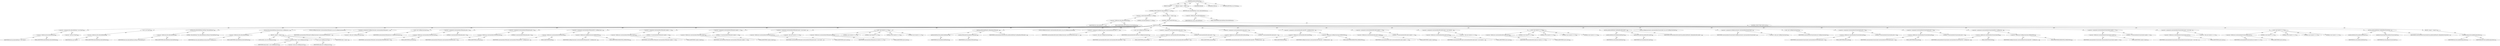 digraph "getAboutInfoPanel" {  
"111669149730" [label = <(METHOD,getAboutInfoPanel)<SUB>645</SUB>> ]
"115964117016" [label = <(PARAM,this)<SUB>645</SUB>> ]
"25769803881" [label = <(BLOCK,&lt;empty&gt;,&lt;empty&gt;)<SUB>645</SUB>> ]
"47244640324" [label = <(CONTROL_STRUCTURE,IF,if (iAboutInfoPanel == null))<SUB>646</SUB>> ]
"30064771744" [label = <(&lt;operator&gt;.equals,iAboutInfoPanel == null)<SUB>646</SUB>> ]
"30064771745" [label = <(&lt;operator&gt;.fieldAccess,this.iAboutInfoPanel)<SUB>646</SUB>> ]
"68719477223" [label = <(IDENTIFIER,this,iAboutInfoPanel == null)> ]
"55834575071" [label = <(FIELD_IDENTIFIER,iAboutInfoPanel,iAboutInfoPanel)<SUB>646</SUB>> ]
"90194313363" [label = <(LITERAL,null,iAboutInfoPanel == null)<SUB>646</SUB>> ]
"25769803882" [label = <(BLOCK,&lt;empty&gt;,&lt;empty&gt;)<SUB>646</SUB>> ]
"47244640325" [label = <(CONTROL_STRUCTURE,TRY,try)<SUB>647</SUB>> ]
"25769803883" [label = <(BLOCK,try,try)<SUB>647</SUB>> ]
"30064771746" [label = <(&lt;operator&gt;.assignment,this.iAboutInfoPanel = new Panel())<SUB>648</SUB>> ]
"30064771747" [label = <(&lt;operator&gt;.fieldAccess,this.iAboutInfoPanel)<SUB>648</SUB>> ]
"68719477224" [label = <(IDENTIFIER,this,this.iAboutInfoPanel = new Panel())> ]
"55834575072" [label = <(FIELD_IDENTIFIER,iAboutInfoPanel,iAboutInfoPanel)<SUB>648</SUB>> ]
"30064771748" [label = <(&lt;operator&gt;.alloc,new Panel())<SUB>648</SUB>> ]
"30064771749" [label = <(&lt;init&gt;,new Panel())<SUB>648</SUB>> ]
"30064771750" [label = <(&lt;operator&gt;.fieldAccess,this.iAboutInfoPanel)<SUB>648</SUB>> ]
"68719477225" [label = <(IDENTIFIER,this,new Panel())> ]
"55834575073" [label = <(FIELD_IDENTIFIER,iAboutInfoPanel,iAboutInfoPanel)<SUB>648</SUB>> ]
"30064771751" [label = <(setName,this.iAboutInfoPanel.setName(&quot;AboutInfoPanel&quot;))<SUB>649</SUB>> ]
"30064771752" [label = <(&lt;operator&gt;.fieldAccess,this.iAboutInfoPanel)<SUB>649</SUB>> ]
"68719477226" [label = <(IDENTIFIER,this,this.iAboutInfoPanel.setName(&quot;AboutInfoPanel&quot;))> ]
"55834575074" [label = <(FIELD_IDENTIFIER,iAboutInfoPanel,iAboutInfoPanel)<SUB>649</SUB>> ]
"90194313364" [label = <(LITERAL,&quot;AboutInfoPanel&quot;,this.iAboutInfoPanel.setName(&quot;AboutInfoPanel&quot;))<SUB>649</SUB>> ]
"30064771753" [label = <(setLayout,this.iAboutInfoPanel.setLayout(new GridBagLayou...)<SUB>650</SUB>> ]
"30064771754" [label = <(&lt;operator&gt;.fieldAccess,this.iAboutInfoPanel)<SUB>650</SUB>> ]
"68719477227" [label = <(IDENTIFIER,this,this.iAboutInfoPanel.setLayout(new GridBagLayou...)> ]
"55834575075" [label = <(FIELD_IDENTIFIER,iAboutInfoPanel,iAboutInfoPanel)<SUB>650</SUB>> ]
"25769803884" [label = <(BLOCK,&lt;empty&gt;,&lt;empty&gt;)<SUB>650</SUB>> ]
"94489280520" [label = <(LOCAL,$obj3: java.awt.GridBagLayout)<SUB>650</SUB>> ]
"30064771755" [label = <(&lt;operator&gt;.assignment,$obj3 = new GridBagLayout())<SUB>650</SUB>> ]
"68719477228" [label = <(IDENTIFIER,$obj3,$obj3 = new GridBagLayout())<SUB>650</SUB>> ]
"30064771756" [label = <(&lt;operator&gt;.alloc,new GridBagLayout())<SUB>650</SUB>> ]
"30064771757" [label = <(&lt;init&gt;,new GridBagLayout())<SUB>650</SUB>> ]
"68719477229" [label = <(IDENTIFIER,$obj3,new GridBagLayout())<SUB>650</SUB>> ]
"68719477230" [label = <(IDENTIFIER,$obj3,&lt;empty&gt;)<SUB>650</SUB>> ]
"94489280521" [label = <(LOCAL,GridBagConstraints constraintsAboutTitleLabel: java.awt.GridBagConstraints)<SUB>652</SUB>> ]
"30064771758" [label = <(&lt;operator&gt;.assignment,GridBagConstraints constraintsAboutTitleLabel =...)<SUB>652</SUB>> ]
"68719477231" [label = <(IDENTIFIER,constraintsAboutTitleLabel,GridBagConstraints constraintsAboutTitleLabel =...)<SUB>652</SUB>> ]
"30064771759" [label = <(&lt;operator&gt;.alloc,new GridBagConstraints())<SUB>652</SUB>> ]
"30064771760" [label = <(&lt;init&gt;,new GridBagConstraints())<SUB>652</SUB>> ]
"68719477232" [label = <(IDENTIFIER,constraintsAboutTitleLabel,new GridBagConstraints())<SUB>652</SUB>> ]
"30064771761" [label = <(&lt;operator&gt;.assignment,constraintsAboutTitleLabel.gridx = 0)<SUB>653</SUB>> ]
"30064771762" [label = <(&lt;operator&gt;.fieldAccess,constraintsAboutTitleLabel.gridx)<SUB>653</SUB>> ]
"68719477233" [label = <(IDENTIFIER,constraintsAboutTitleLabel,constraintsAboutTitleLabel.gridx = 0)<SUB>653</SUB>> ]
"55834575076" [label = <(FIELD_IDENTIFIER,gridx,gridx)<SUB>653</SUB>> ]
"90194313365" [label = <(LITERAL,0,constraintsAboutTitleLabel.gridx = 0)<SUB>653</SUB>> ]
"30064771763" [label = <(&lt;operator&gt;.assignment,constraintsAboutTitleLabel.gridy = 0)<SUB>653</SUB>> ]
"30064771764" [label = <(&lt;operator&gt;.fieldAccess,constraintsAboutTitleLabel.gridy)<SUB>653</SUB>> ]
"68719477234" [label = <(IDENTIFIER,constraintsAboutTitleLabel,constraintsAboutTitleLabel.gridy = 0)<SUB>653</SUB>> ]
"55834575077" [label = <(FIELD_IDENTIFIER,gridy,gridy)<SUB>653</SUB>> ]
"90194313366" [label = <(LITERAL,0,constraintsAboutTitleLabel.gridy = 0)<SUB>653</SUB>> ]
"30064771765" [label = <(&lt;operator&gt;.assignment,constraintsAboutTitleLabel.fill = GridBagConstr...)<SUB>654</SUB>> ]
"30064771766" [label = <(&lt;operator&gt;.fieldAccess,constraintsAboutTitleLabel.fill)<SUB>654</SUB>> ]
"68719477235" [label = <(IDENTIFIER,constraintsAboutTitleLabel,constraintsAboutTitleLabel.fill = GridBagConstr...)<SUB>654</SUB>> ]
"55834575078" [label = <(FIELD_IDENTIFIER,fill,fill)<SUB>654</SUB>> ]
"30064771767" [label = <(&lt;operator&gt;.fieldAccess,GridBagConstraints.HORIZONTAL)<SUB>654</SUB>> ]
"68719477236" [label = <(IDENTIFIER,GridBagConstraints,constraintsAboutTitleLabel.fill = GridBagConstr...)<SUB>654</SUB>> ]
"55834575079" [label = <(FIELD_IDENTIFIER,HORIZONTAL,HORIZONTAL)<SUB>654</SUB>> ]
"30064771768" [label = <(&lt;operator&gt;.assignment,constraintsAboutTitleLabel.weightx = 1.0)<SUB>655</SUB>> ]
"30064771769" [label = <(&lt;operator&gt;.fieldAccess,constraintsAboutTitleLabel.weightx)<SUB>655</SUB>> ]
"68719477237" [label = <(IDENTIFIER,constraintsAboutTitleLabel,constraintsAboutTitleLabel.weightx = 1.0)<SUB>655</SUB>> ]
"55834575080" [label = <(FIELD_IDENTIFIER,weightx,weightx)<SUB>655</SUB>> ]
"90194313367" [label = <(LITERAL,1.0,constraintsAboutTitleLabel.weightx = 1.0)<SUB>655</SUB>> ]
"30064771770" [label = <(&lt;operator&gt;.assignment,constraintsAboutTitleLabel.weighty = 1.0)<SUB>656</SUB>> ]
"30064771771" [label = <(&lt;operator&gt;.fieldAccess,constraintsAboutTitleLabel.weighty)<SUB>656</SUB>> ]
"68719477238" [label = <(IDENTIFIER,constraintsAboutTitleLabel,constraintsAboutTitleLabel.weighty = 1.0)<SUB>656</SUB>> ]
"55834575081" [label = <(FIELD_IDENTIFIER,weighty,weighty)<SUB>656</SUB>> ]
"90194313368" [label = <(LITERAL,1.0,constraintsAboutTitleLabel.weighty = 1.0)<SUB>656</SUB>> ]
"30064771772" [label = <(&lt;operator&gt;.assignment,constraintsAboutTitleLabel.insets = new Insets(...)<SUB>657</SUB>> ]
"30064771773" [label = <(&lt;operator&gt;.fieldAccess,constraintsAboutTitleLabel.insets)<SUB>657</SUB>> ]
"68719477239" [label = <(IDENTIFIER,constraintsAboutTitleLabel,constraintsAboutTitleLabel.insets = new Insets(...)<SUB>657</SUB>> ]
"55834575082" [label = <(FIELD_IDENTIFIER,insets,insets)<SUB>657</SUB>> ]
"30064771774" [label = <(&lt;operator&gt;.alloc,new Insets(4, 0, 4, 0))<SUB>657</SUB>> ]
"30064771775" [label = <(&lt;init&gt;,new Insets(4, 0, 4, 0))<SUB>657</SUB>> ]
"30064771776" [label = <(&lt;operator&gt;.fieldAccess,constraintsAboutTitleLabel.insets)<SUB>657</SUB>> ]
"68719477240" [label = <(IDENTIFIER,constraintsAboutTitleLabel,new Insets(4, 0, 4, 0))<SUB>657</SUB>> ]
"55834575083" [label = <(FIELD_IDENTIFIER,insets,insets)<SUB>657</SUB>> ]
"90194313369" [label = <(LITERAL,4,new Insets(4, 0, 4, 0))<SUB>657</SUB>> ]
"90194313370" [label = <(LITERAL,0,new Insets(4, 0, 4, 0))<SUB>657</SUB>> ]
"90194313371" [label = <(LITERAL,4,new Insets(4, 0, 4, 0))<SUB>657</SUB>> ]
"90194313372" [label = <(LITERAL,0,new Insets(4, 0, 4, 0))<SUB>657</SUB>> ]
"30064771777" [label = <(add,this.getAboutInfoPanel().add(getAboutTitleLabel...)<SUB>658</SUB>> ]
"30064771778" [label = <(getAboutInfoPanel,this.getAboutInfoPanel())<SUB>658</SUB>> ]
"68719476852" [label = <(IDENTIFIER,this,this.getAboutInfoPanel())<SUB>658</SUB>> ]
"30064771779" [label = <(getAboutTitleLabel,this.getAboutTitleLabel())<SUB>658</SUB>> ]
"68719476851" [label = <(IDENTIFIER,this,this.getAboutTitleLabel())<SUB>658</SUB>> ]
"68719477241" [label = <(IDENTIFIER,constraintsAboutTitleLabel,this.getAboutInfoPanel().add(getAboutTitleLabel...)<SUB>658</SUB>> ]
"94489280522" [label = <(LOCAL,GridBagConstraints constraintsAboutDevLabel: java.awt.GridBagConstraints)<SUB>660</SUB>> ]
"30064771780" [label = <(&lt;operator&gt;.assignment,GridBagConstraints constraintsAboutDevLabel = n...)<SUB>660</SUB>> ]
"68719477242" [label = <(IDENTIFIER,constraintsAboutDevLabel,GridBagConstraints constraintsAboutDevLabel = n...)<SUB>660</SUB>> ]
"30064771781" [label = <(&lt;operator&gt;.alloc,new GridBagConstraints())<SUB>660</SUB>> ]
"30064771782" [label = <(&lt;init&gt;,new GridBagConstraints())<SUB>660</SUB>> ]
"68719477243" [label = <(IDENTIFIER,constraintsAboutDevLabel,new GridBagConstraints())<SUB>660</SUB>> ]
"30064771783" [label = <(&lt;operator&gt;.assignment,constraintsAboutDevLabel.gridx = 0)<SUB>661</SUB>> ]
"30064771784" [label = <(&lt;operator&gt;.fieldAccess,constraintsAboutDevLabel.gridx)<SUB>661</SUB>> ]
"68719477244" [label = <(IDENTIFIER,constraintsAboutDevLabel,constraintsAboutDevLabel.gridx = 0)<SUB>661</SUB>> ]
"55834575084" [label = <(FIELD_IDENTIFIER,gridx,gridx)<SUB>661</SUB>> ]
"90194313373" [label = <(LITERAL,0,constraintsAboutDevLabel.gridx = 0)<SUB>661</SUB>> ]
"30064771785" [label = <(&lt;operator&gt;.assignment,constraintsAboutDevLabel.gridy = 1)<SUB>661</SUB>> ]
"30064771786" [label = <(&lt;operator&gt;.fieldAccess,constraintsAboutDevLabel.gridy)<SUB>661</SUB>> ]
"68719477245" [label = <(IDENTIFIER,constraintsAboutDevLabel,constraintsAboutDevLabel.gridy = 1)<SUB>661</SUB>> ]
"55834575085" [label = <(FIELD_IDENTIFIER,gridy,gridy)<SUB>661</SUB>> ]
"90194313374" [label = <(LITERAL,1,constraintsAboutDevLabel.gridy = 1)<SUB>661</SUB>> ]
"30064771787" [label = <(&lt;operator&gt;.assignment,constraintsAboutDevLabel.fill = GridBagConstrai...)<SUB>662</SUB>> ]
"30064771788" [label = <(&lt;operator&gt;.fieldAccess,constraintsAboutDevLabel.fill)<SUB>662</SUB>> ]
"68719477246" [label = <(IDENTIFIER,constraintsAboutDevLabel,constraintsAboutDevLabel.fill = GridBagConstrai...)<SUB>662</SUB>> ]
"55834575086" [label = <(FIELD_IDENTIFIER,fill,fill)<SUB>662</SUB>> ]
"30064771789" [label = <(&lt;operator&gt;.fieldAccess,GridBagConstraints.HORIZONTAL)<SUB>662</SUB>> ]
"68719477247" [label = <(IDENTIFIER,GridBagConstraints,constraintsAboutDevLabel.fill = GridBagConstrai...)<SUB>662</SUB>> ]
"55834575087" [label = <(FIELD_IDENTIFIER,HORIZONTAL,HORIZONTAL)<SUB>662</SUB>> ]
"30064771790" [label = <(&lt;operator&gt;.assignment,constraintsAboutDevLabel.weightx = 1.0)<SUB>663</SUB>> ]
"30064771791" [label = <(&lt;operator&gt;.fieldAccess,constraintsAboutDevLabel.weightx)<SUB>663</SUB>> ]
"68719477248" [label = <(IDENTIFIER,constraintsAboutDevLabel,constraintsAboutDevLabel.weightx = 1.0)<SUB>663</SUB>> ]
"55834575088" [label = <(FIELD_IDENTIFIER,weightx,weightx)<SUB>663</SUB>> ]
"90194313375" [label = <(LITERAL,1.0,constraintsAboutDevLabel.weightx = 1.0)<SUB>663</SUB>> ]
"30064771792" [label = <(&lt;operator&gt;.assignment,constraintsAboutDevLabel.insets = new Insets(4,...)<SUB>664</SUB>> ]
"30064771793" [label = <(&lt;operator&gt;.fieldAccess,constraintsAboutDevLabel.insets)<SUB>664</SUB>> ]
"68719477249" [label = <(IDENTIFIER,constraintsAboutDevLabel,constraintsAboutDevLabel.insets = new Insets(4,...)<SUB>664</SUB>> ]
"55834575089" [label = <(FIELD_IDENTIFIER,insets,insets)<SUB>664</SUB>> ]
"30064771794" [label = <(&lt;operator&gt;.alloc,new Insets(4, 0, 0, 0))<SUB>664</SUB>> ]
"30064771795" [label = <(&lt;init&gt;,new Insets(4, 0, 0, 0))<SUB>664</SUB>> ]
"30064771796" [label = <(&lt;operator&gt;.fieldAccess,constraintsAboutDevLabel.insets)<SUB>664</SUB>> ]
"68719477250" [label = <(IDENTIFIER,constraintsAboutDevLabel,new Insets(4, 0, 0, 0))<SUB>664</SUB>> ]
"55834575090" [label = <(FIELD_IDENTIFIER,insets,insets)<SUB>664</SUB>> ]
"90194313376" [label = <(LITERAL,4,new Insets(4, 0, 0, 0))<SUB>664</SUB>> ]
"90194313377" [label = <(LITERAL,0,new Insets(4, 0, 0, 0))<SUB>664</SUB>> ]
"90194313378" [label = <(LITERAL,0,new Insets(4, 0, 0, 0))<SUB>664</SUB>> ]
"90194313379" [label = <(LITERAL,0,new Insets(4, 0, 0, 0))<SUB>664</SUB>> ]
"30064771797" [label = <(add,this.getAboutInfoPanel().add(getAboutDevLabel()...)<SUB>665</SUB>> ]
"30064771798" [label = <(getAboutInfoPanel,this.getAboutInfoPanel())<SUB>665</SUB>> ]
"68719476854" [label = <(IDENTIFIER,this,this.getAboutInfoPanel())<SUB>665</SUB>> ]
"30064771799" [label = <(getAboutDevLabel,this.getAboutDevLabel())<SUB>665</SUB>> ]
"68719476853" [label = <(IDENTIFIER,this,this.getAboutDevLabel())<SUB>665</SUB>> ]
"68719477251" [label = <(IDENTIFIER,constraintsAboutDevLabel,this.getAboutInfoPanel().add(getAboutDevLabel()...)<SUB>665</SUB>> ]
"94489280523" [label = <(LOCAL,GridBagConstraints constraintsAboutContactLabel: java.awt.GridBagConstraints)<SUB>667</SUB>> ]
"30064771800" [label = <(&lt;operator&gt;.assignment,GridBagConstraints constraintsAboutContactLabel...)<SUB>667</SUB>> ]
"68719477252" [label = <(IDENTIFIER,constraintsAboutContactLabel,GridBagConstraints constraintsAboutContactLabel...)<SUB>667</SUB>> ]
"30064771801" [label = <(&lt;operator&gt;.alloc,new GridBagConstraints())<SUB>667</SUB>> ]
"30064771802" [label = <(&lt;init&gt;,new GridBagConstraints())<SUB>667</SUB>> ]
"68719477253" [label = <(IDENTIFIER,constraintsAboutContactLabel,new GridBagConstraints())<SUB>667</SUB>> ]
"30064771803" [label = <(&lt;operator&gt;.assignment,constraintsAboutContactLabel.gridx = 0)<SUB>668</SUB>> ]
"30064771804" [label = <(&lt;operator&gt;.fieldAccess,constraintsAboutContactLabel.gridx)<SUB>668</SUB>> ]
"68719477254" [label = <(IDENTIFIER,constraintsAboutContactLabel,constraintsAboutContactLabel.gridx = 0)<SUB>668</SUB>> ]
"55834575091" [label = <(FIELD_IDENTIFIER,gridx,gridx)<SUB>668</SUB>> ]
"90194313380" [label = <(LITERAL,0,constraintsAboutContactLabel.gridx = 0)<SUB>668</SUB>> ]
"30064771805" [label = <(&lt;operator&gt;.assignment,constraintsAboutContactLabel.gridy = 2)<SUB>668</SUB>> ]
"30064771806" [label = <(&lt;operator&gt;.fieldAccess,constraintsAboutContactLabel.gridy)<SUB>668</SUB>> ]
"68719477255" [label = <(IDENTIFIER,constraintsAboutContactLabel,constraintsAboutContactLabel.gridy = 2)<SUB>668</SUB>> ]
"55834575092" [label = <(FIELD_IDENTIFIER,gridy,gridy)<SUB>668</SUB>> ]
"90194313381" [label = <(LITERAL,2,constraintsAboutContactLabel.gridy = 2)<SUB>668</SUB>> ]
"30064771807" [label = <(&lt;operator&gt;.assignment,constraintsAboutContactLabel.fill = GridBagCons...)<SUB>669</SUB>> ]
"30064771808" [label = <(&lt;operator&gt;.fieldAccess,constraintsAboutContactLabel.fill)<SUB>669</SUB>> ]
"68719477256" [label = <(IDENTIFIER,constraintsAboutContactLabel,constraintsAboutContactLabel.fill = GridBagCons...)<SUB>669</SUB>> ]
"55834575093" [label = <(FIELD_IDENTIFIER,fill,fill)<SUB>669</SUB>> ]
"30064771809" [label = <(&lt;operator&gt;.fieldAccess,GridBagConstraints.HORIZONTAL)<SUB>669</SUB>> ]
"68719477257" [label = <(IDENTIFIER,GridBagConstraints,constraintsAboutContactLabel.fill = GridBagCons...)<SUB>669</SUB>> ]
"55834575094" [label = <(FIELD_IDENTIFIER,HORIZONTAL,HORIZONTAL)<SUB>669</SUB>> ]
"30064771810" [label = <(&lt;operator&gt;.assignment,constraintsAboutContactLabel.weightx = 1.0)<SUB>670</SUB>> ]
"30064771811" [label = <(&lt;operator&gt;.fieldAccess,constraintsAboutContactLabel.weightx)<SUB>670</SUB>> ]
"68719477258" [label = <(IDENTIFIER,constraintsAboutContactLabel,constraintsAboutContactLabel.weightx = 1.0)<SUB>670</SUB>> ]
"55834575095" [label = <(FIELD_IDENTIFIER,weightx,weightx)<SUB>670</SUB>> ]
"90194313382" [label = <(LITERAL,1.0,constraintsAboutContactLabel.weightx = 1.0)<SUB>670</SUB>> ]
"30064771812" [label = <(&lt;operator&gt;.assignment,constraintsAboutContactLabel.insets = new Inset...)<SUB>671</SUB>> ]
"30064771813" [label = <(&lt;operator&gt;.fieldAccess,constraintsAboutContactLabel.insets)<SUB>671</SUB>> ]
"68719477259" [label = <(IDENTIFIER,constraintsAboutContactLabel,constraintsAboutContactLabel.insets = new Inset...)<SUB>671</SUB>> ]
"55834575096" [label = <(FIELD_IDENTIFIER,insets,insets)<SUB>671</SUB>> ]
"30064771814" [label = <(&lt;operator&gt;.alloc,new Insets(2, 0, 4, 0))<SUB>671</SUB>> ]
"30064771815" [label = <(&lt;init&gt;,new Insets(2, 0, 4, 0))<SUB>671</SUB>> ]
"30064771816" [label = <(&lt;operator&gt;.fieldAccess,constraintsAboutContactLabel.insets)<SUB>671</SUB>> ]
"68719477260" [label = <(IDENTIFIER,constraintsAboutContactLabel,new Insets(2, 0, 4, 0))<SUB>671</SUB>> ]
"55834575097" [label = <(FIELD_IDENTIFIER,insets,insets)<SUB>671</SUB>> ]
"90194313383" [label = <(LITERAL,2,new Insets(2, 0, 4, 0))<SUB>671</SUB>> ]
"90194313384" [label = <(LITERAL,0,new Insets(2, 0, 4, 0))<SUB>671</SUB>> ]
"90194313385" [label = <(LITERAL,4,new Insets(2, 0, 4, 0))<SUB>671</SUB>> ]
"90194313386" [label = <(LITERAL,0,new Insets(2, 0, 4, 0))<SUB>671</SUB>> ]
"30064771817" [label = <(add,this.getAboutInfoPanel().add(getAboutContactLab...)<SUB>672</SUB>> ]
"30064771818" [label = <(getAboutInfoPanel,this.getAboutInfoPanel())<SUB>672</SUB>> ]
"68719476856" [label = <(IDENTIFIER,this,this.getAboutInfoPanel())<SUB>672</SUB>> ]
"30064771819" [label = <(getAboutContactLabel,this.getAboutContactLabel())<SUB>672</SUB>> ]
"68719476855" [label = <(IDENTIFIER,this,this.getAboutContactLabel())<SUB>672</SUB>> ]
"68719477261" [label = <(IDENTIFIER,constraintsAboutContactLabel,this.getAboutInfoPanel().add(getAboutContactLab...)<SUB>672</SUB>> ]
"47244640326" [label = <(CONTROL_STRUCTURE,CATCH,catch)<SUB>673</SUB>> ]
"25769803885" [label = <(BLOCK,&lt;empty&gt;,&lt;empty&gt;)<SUB>673</SUB>> ]
"30064771820" [label = <(handleException,this.handleException(iExc))<SUB>674</SUB>> ]
"68719476857" [label = <(IDENTIFIER,this,this.handleException(iExc))<SUB>674</SUB>> ]
"68719477262" [label = <(IDENTIFIER,iExc,this.handleException(iExc))<SUB>674</SUB>> ]
"146028888070" [label = <(RETURN,return iAboutInfoPanel;,return iAboutInfoPanel;)<SUB>677</SUB>> ]
"30064771821" [label = <(&lt;operator&gt;.fieldAccess,this.iAboutInfoPanel)<SUB>677</SUB>> ]
"68719477263" [label = <(IDENTIFIER,this,return iAboutInfoPanel;)> ]
"55834575098" [label = <(FIELD_IDENTIFIER,iAboutInfoPanel,iAboutInfoPanel)<SUB>677</SUB>> ]
"133143986290" [label = <(MODIFIER,PRIVATE)> ]
"133143986291" [label = <(MODIFIER,VIRTUAL)> ]
"128849018914" [label = <(METHOD_RETURN,java.awt.Panel)<SUB>645</SUB>> ]
  "111669149730" -> "115964117016"  [ label = "AST: "] 
  "111669149730" -> "25769803881"  [ label = "AST: "] 
  "111669149730" -> "133143986290"  [ label = "AST: "] 
  "111669149730" -> "133143986291"  [ label = "AST: "] 
  "111669149730" -> "128849018914"  [ label = "AST: "] 
  "25769803881" -> "47244640324"  [ label = "AST: "] 
  "25769803881" -> "146028888070"  [ label = "AST: "] 
  "47244640324" -> "30064771744"  [ label = "AST: "] 
  "47244640324" -> "25769803882"  [ label = "AST: "] 
  "30064771744" -> "30064771745"  [ label = "AST: "] 
  "30064771744" -> "90194313363"  [ label = "AST: "] 
  "30064771745" -> "68719477223"  [ label = "AST: "] 
  "30064771745" -> "55834575071"  [ label = "AST: "] 
  "25769803882" -> "47244640325"  [ label = "AST: "] 
  "47244640325" -> "25769803883"  [ label = "AST: "] 
  "47244640325" -> "47244640326"  [ label = "AST: "] 
  "25769803883" -> "30064771746"  [ label = "AST: "] 
  "25769803883" -> "30064771749"  [ label = "AST: "] 
  "25769803883" -> "30064771751"  [ label = "AST: "] 
  "25769803883" -> "30064771753"  [ label = "AST: "] 
  "25769803883" -> "94489280521"  [ label = "AST: "] 
  "25769803883" -> "30064771758"  [ label = "AST: "] 
  "25769803883" -> "30064771760"  [ label = "AST: "] 
  "25769803883" -> "30064771761"  [ label = "AST: "] 
  "25769803883" -> "30064771763"  [ label = "AST: "] 
  "25769803883" -> "30064771765"  [ label = "AST: "] 
  "25769803883" -> "30064771768"  [ label = "AST: "] 
  "25769803883" -> "30064771770"  [ label = "AST: "] 
  "25769803883" -> "30064771772"  [ label = "AST: "] 
  "25769803883" -> "30064771775"  [ label = "AST: "] 
  "25769803883" -> "30064771777"  [ label = "AST: "] 
  "25769803883" -> "94489280522"  [ label = "AST: "] 
  "25769803883" -> "30064771780"  [ label = "AST: "] 
  "25769803883" -> "30064771782"  [ label = "AST: "] 
  "25769803883" -> "30064771783"  [ label = "AST: "] 
  "25769803883" -> "30064771785"  [ label = "AST: "] 
  "25769803883" -> "30064771787"  [ label = "AST: "] 
  "25769803883" -> "30064771790"  [ label = "AST: "] 
  "25769803883" -> "30064771792"  [ label = "AST: "] 
  "25769803883" -> "30064771795"  [ label = "AST: "] 
  "25769803883" -> "30064771797"  [ label = "AST: "] 
  "25769803883" -> "94489280523"  [ label = "AST: "] 
  "25769803883" -> "30064771800"  [ label = "AST: "] 
  "25769803883" -> "30064771802"  [ label = "AST: "] 
  "25769803883" -> "30064771803"  [ label = "AST: "] 
  "25769803883" -> "30064771805"  [ label = "AST: "] 
  "25769803883" -> "30064771807"  [ label = "AST: "] 
  "25769803883" -> "30064771810"  [ label = "AST: "] 
  "25769803883" -> "30064771812"  [ label = "AST: "] 
  "25769803883" -> "30064771815"  [ label = "AST: "] 
  "25769803883" -> "30064771817"  [ label = "AST: "] 
  "30064771746" -> "30064771747"  [ label = "AST: "] 
  "30064771746" -> "30064771748"  [ label = "AST: "] 
  "30064771747" -> "68719477224"  [ label = "AST: "] 
  "30064771747" -> "55834575072"  [ label = "AST: "] 
  "30064771749" -> "30064771750"  [ label = "AST: "] 
  "30064771750" -> "68719477225"  [ label = "AST: "] 
  "30064771750" -> "55834575073"  [ label = "AST: "] 
  "30064771751" -> "30064771752"  [ label = "AST: "] 
  "30064771751" -> "90194313364"  [ label = "AST: "] 
  "30064771752" -> "68719477226"  [ label = "AST: "] 
  "30064771752" -> "55834575074"  [ label = "AST: "] 
  "30064771753" -> "30064771754"  [ label = "AST: "] 
  "30064771753" -> "25769803884"  [ label = "AST: "] 
  "30064771754" -> "68719477227"  [ label = "AST: "] 
  "30064771754" -> "55834575075"  [ label = "AST: "] 
  "25769803884" -> "94489280520"  [ label = "AST: "] 
  "25769803884" -> "30064771755"  [ label = "AST: "] 
  "25769803884" -> "30064771757"  [ label = "AST: "] 
  "25769803884" -> "68719477230"  [ label = "AST: "] 
  "30064771755" -> "68719477228"  [ label = "AST: "] 
  "30064771755" -> "30064771756"  [ label = "AST: "] 
  "30064771757" -> "68719477229"  [ label = "AST: "] 
  "30064771758" -> "68719477231"  [ label = "AST: "] 
  "30064771758" -> "30064771759"  [ label = "AST: "] 
  "30064771760" -> "68719477232"  [ label = "AST: "] 
  "30064771761" -> "30064771762"  [ label = "AST: "] 
  "30064771761" -> "90194313365"  [ label = "AST: "] 
  "30064771762" -> "68719477233"  [ label = "AST: "] 
  "30064771762" -> "55834575076"  [ label = "AST: "] 
  "30064771763" -> "30064771764"  [ label = "AST: "] 
  "30064771763" -> "90194313366"  [ label = "AST: "] 
  "30064771764" -> "68719477234"  [ label = "AST: "] 
  "30064771764" -> "55834575077"  [ label = "AST: "] 
  "30064771765" -> "30064771766"  [ label = "AST: "] 
  "30064771765" -> "30064771767"  [ label = "AST: "] 
  "30064771766" -> "68719477235"  [ label = "AST: "] 
  "30064771766" -> "55834575078"  [ label = "AST: "] 
  "30064771767" -> "68719477236"  [ label = "AST: "] 
  "30064771767" -> "55834575079"  [ label = "AST: "] 
  "30064771768" -> "30064771769"  [ label = "AST: "] 
  "30064771768" -> "90194313367"  [ label = "AST: "] 
  "30064771769" -> "68719477237"  [ label = "AST: "] 
  "30064771769" -> "55834575080"  [ label = "AST: "] 
  "30064771770" -> "30064771771"  [ label = "AST: "] 
  "30064771770" -> "90194313368"  [ label = "AST: "] 
  "30064771771" -> "68719477238"  [ label = "AST: "] 
  "30064771771" -> "55834575081"  [ label = "AST: "] 
  "30064771772" -> "30064771773"  [ label = "AST: "] 
  "30064771772" -> "30064771774"  [ label = "AST: "] 
  "30064771773" -> "68719477239"  [ label = "AST: "] 
  "30064771773" -> "55834575082"  [ label = "AST: "] 
  "30064771775" -> "30064771776"  [ label = "AST: "] 
  "30064771775" -> "90194313369"  [ label = "AST: "] 
  "30064771775" -> "90194313370"  [ label = "AST: "] 
  "30064771775" -> "90194313371"  [ label = "AST: "] 
  "30064771775" -> "90194313372"  [ label = "AST: "] 
  "30064771776" -> "68719477240"  [ label = "AST: "] 
  "30064771776" -> "55834575083"  [ label = "AST: "] 
  "30064771777" -> "30064771778"  [ label = "AST: "] 
  "30064771777" -> "30064771779"  [ label = "AST: "] 
  "30064771777" -> "68719477241"  [ label = "AST: "] 
  "30064771778" -> "68719476852"  [ label = "AST: "] 
  "30064771779" -> "68719476851"  [ label = "AST: "] 
  "30064771780" -> "68719477242"  [ label = "AST: "] 
  "30064771780" -> "30064771781"  [ label = "AST: "] 
  "30064771782" -> "68719477243"  [ label = "AST: "] 
  "30064771783" -> "30064771784"  [ label = "AST: "] 
  "30064771783" -> "90194313373"  [ label = "AST: "] 
  "30064771784" -> "68719477244"  [ label = "AST: "] 
  "30064771784" -> "55834575084"  [ label = "AST: "] 
  "30064771785" -> "30064771786"  [ label = "AST: "] 
  "30064771785" -> "90194313374"  [ label = "AST: "] 
  "30064771786" -> "68719477245"  [ label = "AST: "] 
  "30064771786" -> "55834575085"  [ label = "AST: "] 
  "30064771787" -> "30064771788"  [ label = "AST: "] 
  "30064771787" -> "30064771789"  [ label = "AST: "] 
  "30064771788" -> "68719477246"  [ label = "AST: "] 
  "30064771788" -> "55834575086"  [ label = "AST: "] 
  "30064771789" -> "68719477247"  [ label = "AST: "] 
  "30064771789" -> "55834575087"  [ label = "AST: "] 
  "30064771790" -> "30064771791"  [ label = "AST: "] 
  "30064771790" -> "90194313375"  [ label = "AST: "] 
  "30064771791" -> "68719477248"  [ label = "AST: "] 
  "30064771791" -> "55834575088"  [ label = "AST: "] 
  "30064771792" -> "30064771793"  [ label = "AST: "] 
  "30064771792" -> "30064771794"  [ label = "AST: "] 
  "30064771793" -> "68719477249"  [ label = "AST: "] 
  "30064771793" -> "55834575089"  [ label = "AST: "] 
  "30064771795" -> "30064771796"  [ label = "AST: "] 
  "30064771795" -> "90194313376"  [ label = "AST: "] 
  "30064771795" -> "90194313377"  [ label = "AST: "] 
  "30064771795" -> "90194313378"  [ label = "AST: "] 
  "30064771795" -> "90194313379"  [ label = "AST: "] 
  "30064771796" -> "68719477250"  [ label = "AST: "] 
  "30064771796" -> "55834575090"  [ label = "AST: "] 
  "30064771797" -> "30064771798"  [ label = "AST: "] 
  "30064771797" -> "30064771799"  [ label = "AST: "] 
  "30064771797" -> "68719477251"  [ label = "AST: "] 
  "30064771798" -> "68719476854"  [ label = "AST: "] 
  "30064771799" -> "68719476853"  [ label = "AST: "] 
  "30064771800" -> "68719477252"  [ label = "AST: "] 
  "30064771800" -> "30064771801"  [ label = "AST: "] 
  "30064771802" -> "68719477253"  [ label = "AST: "] 
  "30064771803" -> "30064771804"  [ label = "AST: "] 
  "30064771803" -> "90194313380"  [ label = "AST: "] 
  "30064771804" -> "68719477254"  [ label = "AST: "] 
  "30064771804" -> "55834575091"  [ label = "AST: "] 
  "30064771805" -> "30064771806"  [ label = "AST: "] 
  "30064771805" -> "90194313381"  [ label = "AST: "] 
  "30064771806" -> "68719477255"  [ label = "AST: "] 
  "30064771806" -> "55834575092"  [ label = "AST: "] 
  "30064771807" -> "30064771808"  [ label = "AST: "] 
  "30064771807" -> "30064771809"  [ label = "AST: "] 
  "30064771808" -> "68719477256"  [ label = "AST: "] 
  "30064771808" -> "55834575093"  [ label = "AST: "] 
  "30064771809" -> "68719477257"  [ label = "AST: "] 
  "30064771809" -> "55834575094"  [ label = "AST: "] 
  "30064771810" -> "30064771811"  [ label = "AST: "] 
  "30064771810" -> "90194313382"  [ label = "AST: "] 
  "30064771811" -> "68719477258"  [ label = "AST: "] 
  "30064771811" -> "55834575095"  [ label = "AST: "] 
  "30064771812" -> "30064771813"  [ label = "AST: "] 
  "30064771812" -> "30064771814"  [ label = "AST: "] 
  "30064771813" -> "68719477259"  [ label = "AST: "] 
  "30064771813" -> "55834575096"  [ label = "AST: "] 
  "30064771815" -> "30064771816"  [ label = "AST: "] 
  "30064771815" -> "90194313383"  [ label = "AST: "] 
  "30064771815" -> "90194313384"  [ label = "AST: "] 
  "30064771815" -> "90194313385"  [ label = "AST: "] 
  "30064771815" -> "90194313386"  [ label = "AST: "] 
  "30064771816" -> "68719477260"  [ label = "AST: "] 
  "30064771816" -> "55834575097"  [ label = "AST: "] 
  "30064771817" -> "30064771818"  [ label = "AST: "] 
  "30064771817" -> "30064771819"  [ label = "AST: "] 
  "30064771817" -> "68719477261"  [ label = "AST: "] 
  "30064771818" -> "68719476856"  [ label = "AST: "] 
  "30064771819" -> "68719476855"  [ label = "AST: "] 
  "47244640326" -> "25769803885"  [ label = "AST: "] 
  "25769803885" -> "30064771820"  [ label = "AST: "] 
  "30064771820" -> "68719476857"  [ label = "AST: "] 
  "30064771820" -> "68719477262"  [ label = "AST: "] 
  "146028888070" -> "30064771821"  [ label = "AST: "] 
  "30064771821" -> "68719477263"  [ label = "AST: "] 
  "30064771821" -> "55834575098"  [ label = "AST: "] 
  "111669149730" -> "115964117016"  [ label = "DDG: "] 
}
